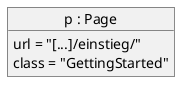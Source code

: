 @startuml
object "p : Page" as page {
    url = "[...]/einstieg/"
    class = "GettingStarted"
}
@enduml